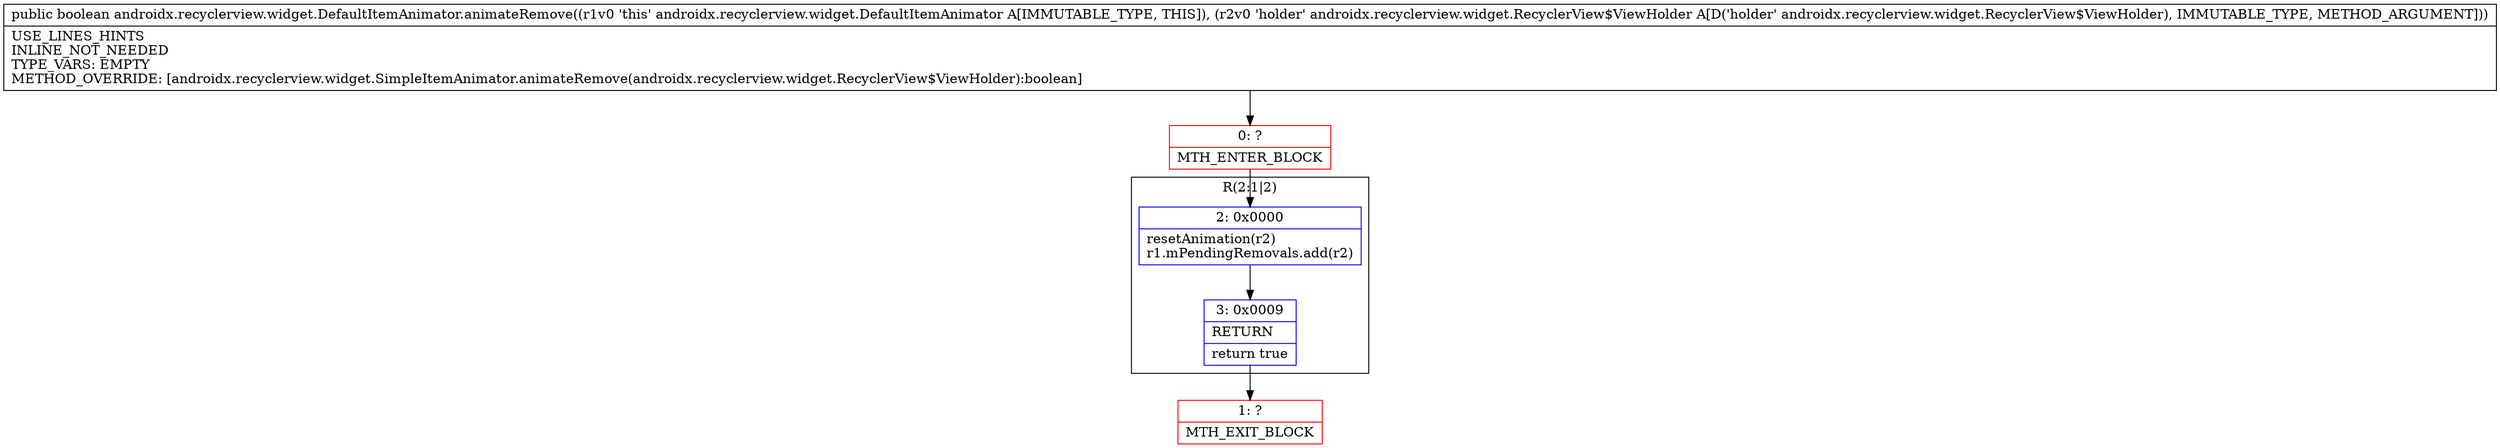 digraph "CFG forandroidx.recyclerview.widget.DefaultItemAnimator.animateRemove(Landroidx\/recyclerview\/widget\/RecyclerView$ViewHolder;)Z" {
subgraph cluster_Region_402984689 {
label = "R(2:1|2)";
node [shape=record,color=blue];
Node_2 [shape=record,label="{2\:\ 0x0000|resetAnimation(r2)\lr1.mPendingRemovals.add(r2)\l}"];
Node_3 [shape=record,label="{3\:\ 0x0009|RETURN\l|return true\l}"];
}
Node_0 [shape=record,color=red,label="{0\:\ ?|MTH_ENTER_BLOCK\l}"];
Node_1 [shape=record,color=red,label="{1\:\ ?|MTH_EXIT_BLOCK\l}"];
MethodNode[shape=record,label="{public boolean androidx.recyclerview.widget.DefaultItemAnimator.animateRemove((r1v0 'this' androidx.recyclerview.widget.DefaultItemAnimator A[IMMUTABLE_TYPE, THIS]), (r2v0 'holder' androidx.recyclerview.widget.RecyclerView$ViewHolder A[D('holder' androidx.recyclerview.widget.RecyclerView$ViewHolder), IMMUTABLE_TYPE, METHOD_ARGUMENT]))  | USE_LINES_HINTS\lINLINE_NOT_NEEDED\lTYPE_VARS: EMPTY\lMETHOD_OVERRIDE: [androidx.recyclerview.widget.SimpleItemAnimator.animateRemove(androidx.recyclerview.widget.RecyclerView$ViewHolder):boolean]\l}"];
MethodNode -> Node_0;Node_2 -> Node_3;
Node_3 -> Node_1;
Node_0 -> Node_2;
}

